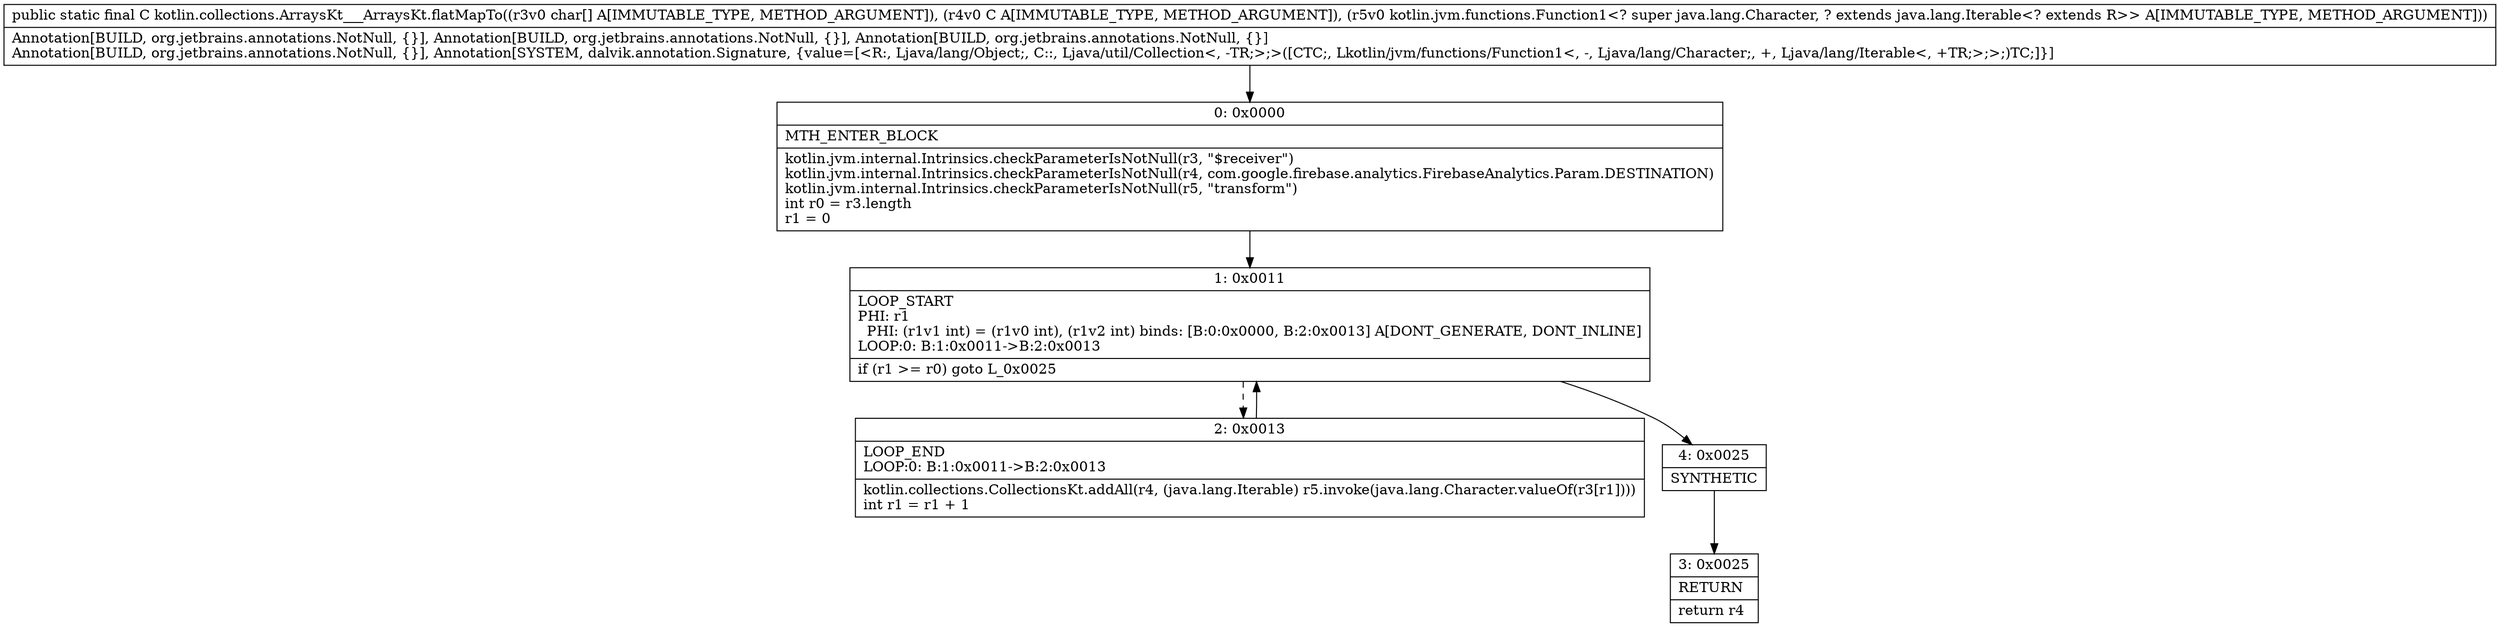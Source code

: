 digraph "CFG forkotlin.collections.ArraysKt___ArraysKt.flatMapTo([CLjava\/util\/Collection;Lkotlin\/jvm\/functions\/Function1;)Ljava\/util\/Collection;" {
Node_0 [shape=record,label="{0\:\ 0x0000|MTH_ENTER_BLOCK\l|kotlin.jvm.internal.Intrinsics.checkParameterIsNotNull(r3, \"$receiver\")\lkotlin.jvm.internal.Intrinsics.checkParameterIsNotNull(r4, com.google.firebase.analytics.FirebaseAnalytics.Param.DESTINATION)\lkotlin.jvm.internal.Intrinsics.checkParameterIsNotNull(r5, \"transform\")\lint r0 = r3.length\lr1 = 0\l}"];
Node_1 [shape=record,label="{1\:\ 0x0011|LOOP_START\lPHI: r1 \l  PHI: (r1v1 int) = (r1v0 int), (r1v2 int) binds: [B:0:0x0000, B:2:0x0013] A[DONT_GENERATE, DONT_INLINE]\lLOOP:0: B:1:0x0011\-\>B:2:0x0013\l|if (r1 \>= r0) goto L_0x0025\l}"];
Node_2 [shape=record,label="{2\:\ 0x0013|LOOP_END\lLOOP:0: B:1:0x0011\-\>B:2:0x0013\l|kotlin.collections.CollectionsKt.addAll(r4, (java.lang.Iterable) r5.invoke(java.lang.Character.valueOf(r3[r1])))\lint r1 = r1 + 1\l}"];
Node_3 [shape=record,label="{3\:\ 0x0025|RETURN\l|return r4\l}"];
Node_4 [shape=record,label="{4\:\ 0x0025|SYNTHETIC\l}"];
MethodNode[shape=record,label="{public static final C kotlin.collections.ArraysKt___ArraysKt.flatMapTo((r3v0 char[] A[IMMUTABLE_TYPE, METHOD_ARGUMENT]), (r4v0 C A[IMMUTABLE_TYPE, METHOD_ARGUMENT]), (r5v0 kotlin.jvm.functions.Function1\<? super java.lang.Character, ? extends java.lang.Iterable\<? extends R\>\> A[IMMUTABLE_TYPE, METHOD_ARGUMENT]))  | Annotation[BUILD, org.jetbrains.annotations.NotNull, \{\}], Annotation[BUILD, org.jetbrains.annotations.NotNull, \{\}], Annotation[BUILD, org.jetbrains.annotations.NotNull, \{\}]\lAnnotation[BUILD, org.jetbrains.annotations.NotNull, \{\}], Annotation[SYSTEM, dalvik.annotation.Signature, \{value=[\<R:, Ljava\/lang\/Object;, C::, Ljava\/util\/Collection\<, \-TR;\>;\>([CTC;, Lkotlin\/jvm\/functions\/Function1\<, \-, Ljava\/lang\/Character;, +, Ljava\/lang\/Iterable\<, +TR;\>;\>;)TC;]\}]\l}"];
MethodNode -> Node_0;
Node_0 -> Node_1;
Node_1 -> Node_2[style=dashed];
Node_1 -> Node_4;
Node_2 -> Node_1;
Node_4 -> Node_3;
}

